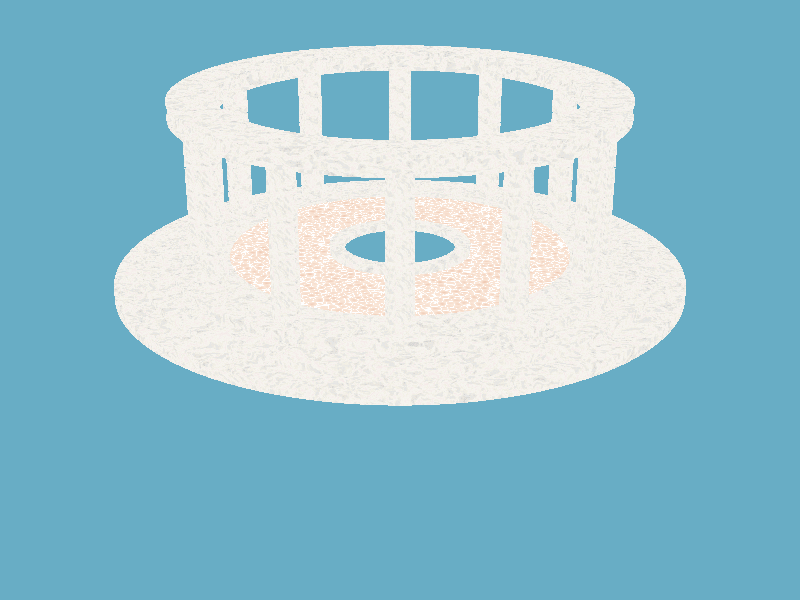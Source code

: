 #version 3.7;

// ==== Standard POV-Ray Includes ====
#include "colors.inc"	// Standard Color definitions
#include "textures.inc"	// Standard Texture definitions
#include "stones.inc"

global_settings { assumed_gamma 1.0 }

#declare SMALL = 0.015;
   
#declare p1 = <0.0,  15.0, -40.0>;
#declare p2 = <40.0, 10.0,  40.0>;
#declare p3 = <3.0,   5.0,   0.0>;
#declare p4 = <0.0,  -2.0,   0.0>;
                   
#declare time = clock;
#declare ripples_clock = clock;
#declare ap1 = (1-time)*(1-time)*(1-time)*p1;
#declare ap2 = 3*(1-time)*(1-time)*time*p2;
#declare ap3 = 3*(1-time)*time*time*p3;                   
#declare ap4 = time*time*time*p4;
#declare cam_loc = ap1 + ap2 + ap3 + ap4;

// set viewer's position in the scene
camera {
  direction <0.0, 0.0,  2.0> // which way are we looking <X Y Z> & zoom
  up        <0.0, 1.0,  0.0> // which way is +up <X Y Z>
  right     <4/3, 0.0,  0.0> // which way is +right <X Y Z> and aspect ratio
//  location cam_loc
//  location  <0.0, 5.0, -40.0> // position of camera <X Y Z>
  location  <0.0, 15.0, -40.0> // position of camera <X Y Z>
//  location  <0.0, 3.0, -6.0> // position of camera <X Y Z>
//  location  <3.0, 3.0, -10.0> // position of camera <X Y Z>
  look_at   <0.0, -2.0-SMALL,  0.0> // point center of view at this point <X Y Z>
}

// create a regular point light source
light_source { <-20, 40, -20> color White }
//light_source { <-5, 5, -5> color White }

// FLOOR
#declare Floor = object {
  plane { y, -1.0 }
  texture { pigment { SteelBlue filter 0.6 } }
  normal { ripples 0.1 phase ripples_clock}
}

#declare Sky = object {
  sphere { <0, 0, 0>, 1 }
  texture { Starfield }
  texture {
    pigment {
      gradient y
      color_map {
        [0.000 0.400 color NavyBlue  color Clear ]
        [0.400 1.000 color Clear color Clear ]
      }
    }
  }
  scale 1000
  no_shadow
  hollow
}

#declare Piller_Post = object {
  cylinder { <0,-1,0> <0,2,0> 0.2 }
}

#declare Piller_Block = object {
  union {
    cylinder { <0, 0, 0> <0, 1, 0> .3 }
    difference {
      cylinder { <0, 0+SMALL, 0> <0, 1-SMALL, 0> .65 }
      object { Piller_Post translate <0.6, 0, 0> rotate <0, 000, 0> }
      object { Piller_Post translate <0.6, 0, 0> rotate <0, 030, 0> }
      object { Piller_Post translate <0.6, 0, 0> rotate <0, 060, 0> }
      object { Piller_Post translate <0.6, 0, 0> rotate <0, 090, 0> }
      object { Piller_Post translate <0.6, 0, 0> rotate <0, 120, 0> }
      object { Piller_Post translate <0.6, 0, 0> rotate <0, 150, 0> }
      object { Piller_Post translate <0.6, 0, 0> rotate <0, 180, 0> }
      object { Piller_Post translate <0.6, 0, 0> rotate <0, 210, 0> }
      object { Piller_Post translate <0.6, 0, 0> rotate <0, 240, 0> }
      object { Piller_Post translate <0.6, 0, 0> rotate <0, 270, 0> }
      object { Piller_Post translate <0.6, 0, 0> rotate <0, 300, 0> }
      object { Piller_Post translate <0.6, 0, 0> rotate <0, 330, 0> }
    }
  }
  texture { T_Grnt16 } //pigment { color White } }
}

#declare Piller = object {
  union {
    object { Piller_Block translate <0, 0, 0> }
    object { Piller_Block translate <0, 1, 0> }
    object { Piller_Block translate <0, 2, 0> }
    object { Piller_Block translate <0, 3, 0> }
    object { Piller_Block translate <0, 4, 0> }
  }
}

#declare Columns = object {
  union {
    object { Piller translate <7, 0, 0> rotate <0, 000, 0> }
    object { Piller translate <7, 0, 0> rotate <0, 030, 0> }
    object { Piller translate <7, 0, 0> rotate <0, 060, 0> }
    object { Piller translate <7, 0, 0> rotate <0, 090, 0> }
    object { Piller translate <7, 0, 0> rotate <0, 120, 0> }
    object { Piller translate <7, 0, 0> rotate <0, 150, 0> }
    object { Piller translate <7, 0, 0> rotate <0, 180, 0> }
    object { Piller translate <7, 0, 0> rotate <0, 210, 0> }
    object { Piller translate <7, 0, 0> rotate <0, 240, 0> }
    object { Piller translate <7, 0, 0> rotate <0, 270, 0> }
    object { Piller translate <7, 0, 0> rotate <0, 300, 0> }
    object { Piller translate <7, 0, 0> rotate <0, 330, 0> }
  }
}

#declare MosTex = texture {
  pigment {
    crackle
    color_map {
      [0.05 colour White ]
      [0.08 colour Flesh ]
      [0.10 colour Flesh ]
      [1.00 colour Tan   ]
    }
  }
  scale 0.25
}

#declare Steps = object {
  difference {
    object {
      union {
        cylinder { <0,-1.0,0> <0,-0.6,0> 10 }
        cylinder { <0,-0.6,0> <0,-0.3,0>  9 }
        difference {
          cylinder { <0,-0.3,0> <0,0.0,0> 8 }
          cylinder { <0,-5.0,0> <0,5.0,0> 6 }
        }
        object { cylinder { <0,-0.3,0> <0,-0.05,0>  7.0 } texture { MosTex } }
        object { cylinder { <0,-0.3,0> <0, 0.20,0>  2.5 } }
      }
    }
    object { sphere { <0, 0, 0> 2 } scale <1, 1/3, 1> }
    object { cylinder { <0, 0, 0> <0, 3, 0> 2 } }
    object { cylinder { <0, -.9, 0> <0, 3, 0> .5 } }
  }
  texture { T_Grnt16 } // pigment { color White } }
}

#declare Roof = object {
  union {
    difference {
      cylinder { <0, 5.00,0> <0,5.10,0> 7.8 }
      cylinder { <0, 4.00,0> <0,7.00,0> 6.2 }
    }
    difference {
      cylinder { <0, 5.10,0> <0,5.56,0> 7.6 }
      cylinder { <0, 4.00,0> <0,7.00,0> 6.4 }
    }
    difference {
      cylinder { <0, 5.56,0> <0,5.66,0> 7.8 }
      cylinder { <0, 4.00,0> <0,7.00,0> 6.2 }
    }
  }
  texture { T_Grnt16 } //pigment { color White } }
}

#declare Spring = object {
  box { <-4, -1, -4> <4, -.06, 4> }
  texture {
    pigment{ color SteelBlue }
    normal {
      ripples 0.75
      frequency 10  
      phase ripples_clock
    }
    finish {
      reflection 0.2
      // refraction 0.5 // old version
    }
    scale 3
  }
  interior {
    ior 1.33
  }
}

#declare Temple = object {
  union {
    object { Spring }
    object { Steps }
    object { Columns }
    object { Roof }
  }
}

object { Temple }
object { Floor }
//object { Sky }
